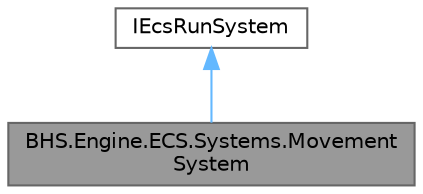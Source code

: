 digraph "BHS.Engine.ECS.Systems.MovementSystem"
{
 // LATEX_PDF_SIZE
  bgcolor="transparent";
  edge [fontname=Helvetica,fontsize=10,labelfontname=Helvetica,labelfontsize=10];
  node [fontname=Helvetica,fontsize=10,shape=box,height=0.2,width=0.4];
  Node1 [id="Node000001",label="BHS.Engine.ECS.Systems.Movement\lSystem",height=0.2,width=0.4,color="gray40", fillcolor="grey60", style="filled", fontcolor="black",tooltip="Система движения - двигаю объекты по их скорости и синхронизирую с сценой"];
  Node2 -> Node1 [id="edge1_Node000001_Node000002",dir="back",color="steelblue1",style="solid",tooltip=" "];
  Node2 [id="Node000002",label="IEcsRunSystem",height=0.2,width=0.4,color="gray40", fillcolor="white", style="filled",tooltip=" "];
}
